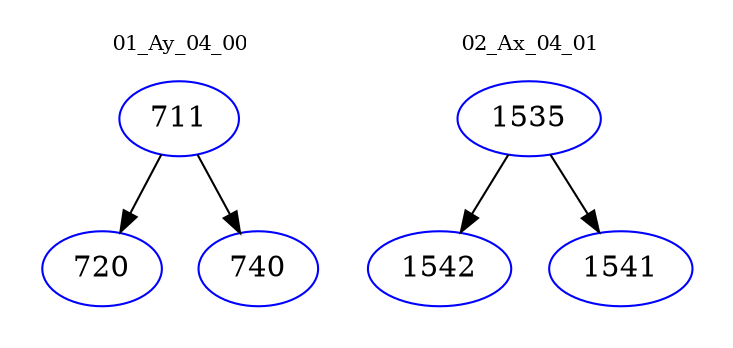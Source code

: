 digraph{
subgraph cluster_0 {
color = white
label = "01_Ay_04_00";
fontsize=10;
T0_711 [label="711", color="blue"]
T0_711 -> T0_720 [color="black"]
T0_720 [label="720", color="blue"]
T0_711 -> T0_740 [color="black"]
T0_740 [label="740", color="blue"]
}
subgraph cluster_1 {
color = white
label = "02_Ax_04_01";
fontsize=10;
T1_1535 [label="1535", color="blue"]
T1_1535 -> T1_1542 [color="black"]
T1_1542 [label="1542", color="blue"]
T1_1535 -> T1_1541 [color="black"]
T1_1541 [label="1541", color="blue"]
}
}
